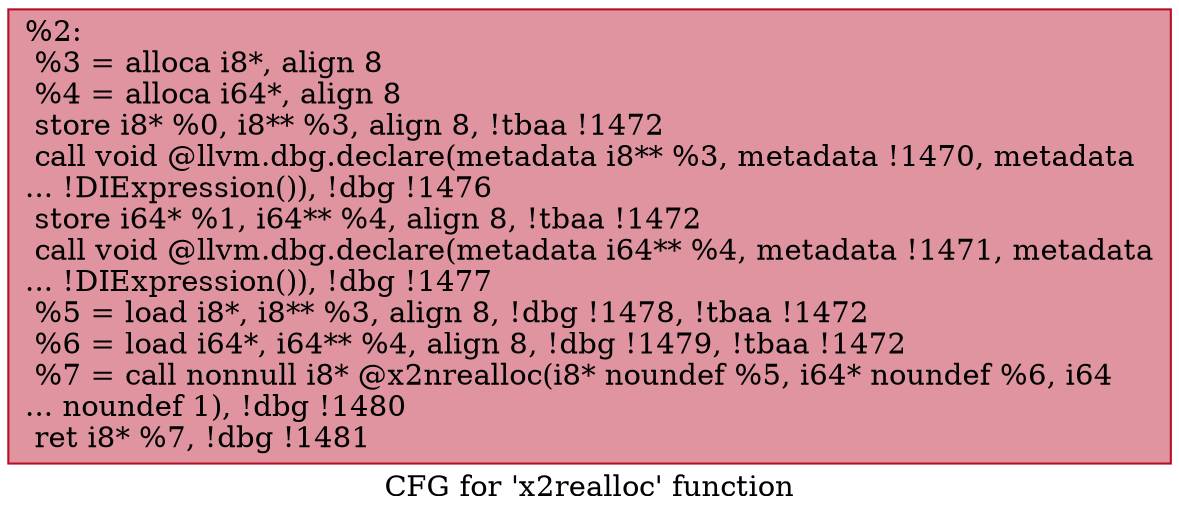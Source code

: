 digraph "CFG for 'x2realloc' function" {
	label="CFG for 'x2realloc' function";

	Node0xe144b0 [shape=record,color="#b70d28ff", style=filled, fillcolor="#b70d2870",label="{%2:\l  %3 = alloca i8*, align 8\l  %4 = alloca i64*, align 8\l  store i8* %0, i8** %3, align 8, !tbaa !1472\l  call void @llvm.dbg.declare(metadata i8** %3, metadata !1470, metadata\l... !DIExpression()), !dbg !1476\l  store i64* %1, i64** %4, align 8, !tbaa !1472\l  call void @llvm.dbg.declare(metadata i64** %4, metadata !1471, metadata\l... !DIExpression()), !dbg !1477\l  %5 = load i8*, i8** %3, align 8, !dbg !1478, !tbaa !1472\l  %6 = load i64*, i64** %4, align 8, !dbg !1479, !tbaa !1472\l  %7 = call nonnull i8* @x2nrealloc(i8* noundef %5, i64* noundef %6, i64\l... noundef 1), !dbg !1480\l  ret i8* %7, !dbg !1481\l}"];
}
